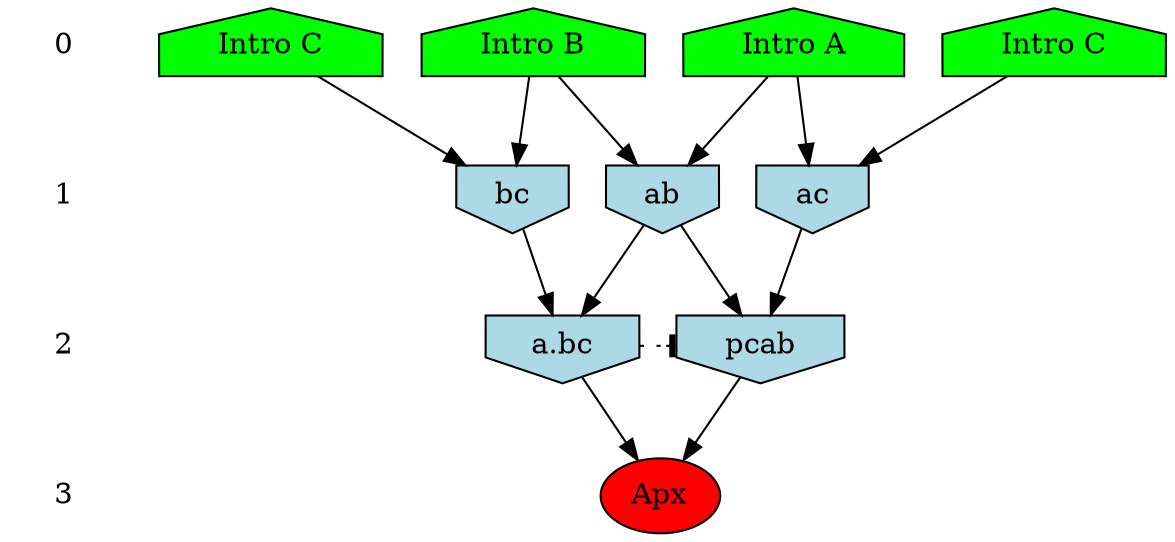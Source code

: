 /* Compression of 4 causal flows obtained in average at 6.467838E+00 t.u */
/* Compressed causal flows were: [38;120;248;333] */
digraph G{
 ranksep=.5 ;
{ rank = same ; "0" [shape=plaintext] ;
node_1 [label="Intro B", shape=house, style=filled, fillcolor=green] ;
node_2 [label="Intro C", shape=house, style=filled, fillcolor=green] ;
node_3 [label="Intro C", shape=house, style=filled, fillcolor=green] ;
node_4 [label="Intro A", shape=house, style=filled, fillcolor=green] ;
}
{ rank = same ; "1" [shape=plaintext] ;
node_5 [label="ac", shape=invhouse, style=filled, fillcolor = lightblue] ;
node_6 [label="bc", shape=invhouse, style=filled, fillcolor = lightblue] ;
node_7 [label="ab", shape=invhouse, style=filled, fillcolor = lightblue] ;
}
{ rank = same ; "2" [shape=plaintext] ;
node_8 [label="pcab", shape=invhouse, style=filled, fillcolor = lightblue] ;
node_9 [label="a.bc", shape=invhouse, style=filled, fillcolor = lightblue] ;
}
{ rank = same ; "3" [shape=plaintext] ;
node_10 [label="Apx", style=filled, fillcolor=red] ;
}
"0" -> "1" [style="invis"];
"1" -> "2" [style="invis"];
"2" -> "3" [style="invis"];
node_3 -> node_5
node_4 -> node_5
node_1 -> node_6
node_2 -> node_6
node_1 -> node_7
node_4 -> node_7
node_5 -> node_8
node_7 -> node_8
node_6 -> node_9
node_7 -> node_9
node_8 -> node_10
node_9 -> node_10
node_9 -> node_8 [style=dotted, arrowhead = tee]
}
/*
 Dot generation time: 0.000119
*/
